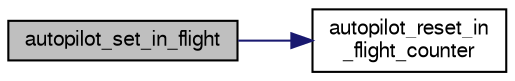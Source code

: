 digraph "autopilot_set_in_flight"
{
  edge [fontname="FreeSans",fontsize="10",labelfontname="FreeSans",labelfontsize="10"];
  node [fontname="FreeSans",fontsize="10",shape=record];
  rankdir="LR";
  Node1 [label="autopilot_set_in_flight",height=0.2,width=0.4,color="black", fillcolor="grey75", style="filled", fontcolor="black"];
  Node1 -> Node2 [color="midnightblue",fontsize="10",style="solid",fontname="FreeSans"];
  Node2 [label="autopilot_reset_in\l_flight_counter",height=0.2,width=0.4,color="black", fillcolor="white", style="filled",URL="$autopilot_8c.html#ac76c95ffcdfff623308f6075e3fb1018",tooltip="reset in_flight counter actual implementation is firmware dependent "];
}
